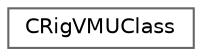 digraph "Graphical Class Hierarchy"
{
 // INTERACTIVE_SVG=YES
 // LATEX_PDF_SIZE
  bgcolor="transparent";
  edge [fontname=Helvetica,fontsize=10,labelfontname=Helvetica,labelfontsize=10];
  node [fontname=Helvetica,fontsize=10,shape=box,height=0.2,width=0.4];
  rankdir="LR";
  Node0 [id="Node000000",label="CRigVMUClass",height=0.2,width=0.4,color="grey40", fillcolor="white", style="filled",URL="$dd/d52/structCRigVMUClass.html",tooltip=" "];
}
